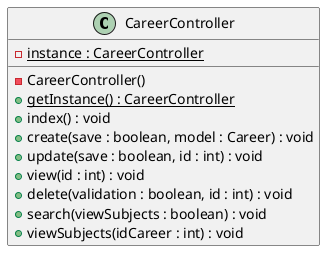 @startuml

class CareerController {
  - {static} instance : CareerController

  - CareerController()
  + {static} getInstance() : CareerController
  + index() : void
  + create(save : boolean, model : Career) : void
  + update(save : boolean, id : int) : void
  + view(id : int) : void
  + delete(validation : boolean, id : int) : void
  + search(viewSubjects : boolean) : void
  + viewSubjects(idCareer : int) : void
}

@enduml